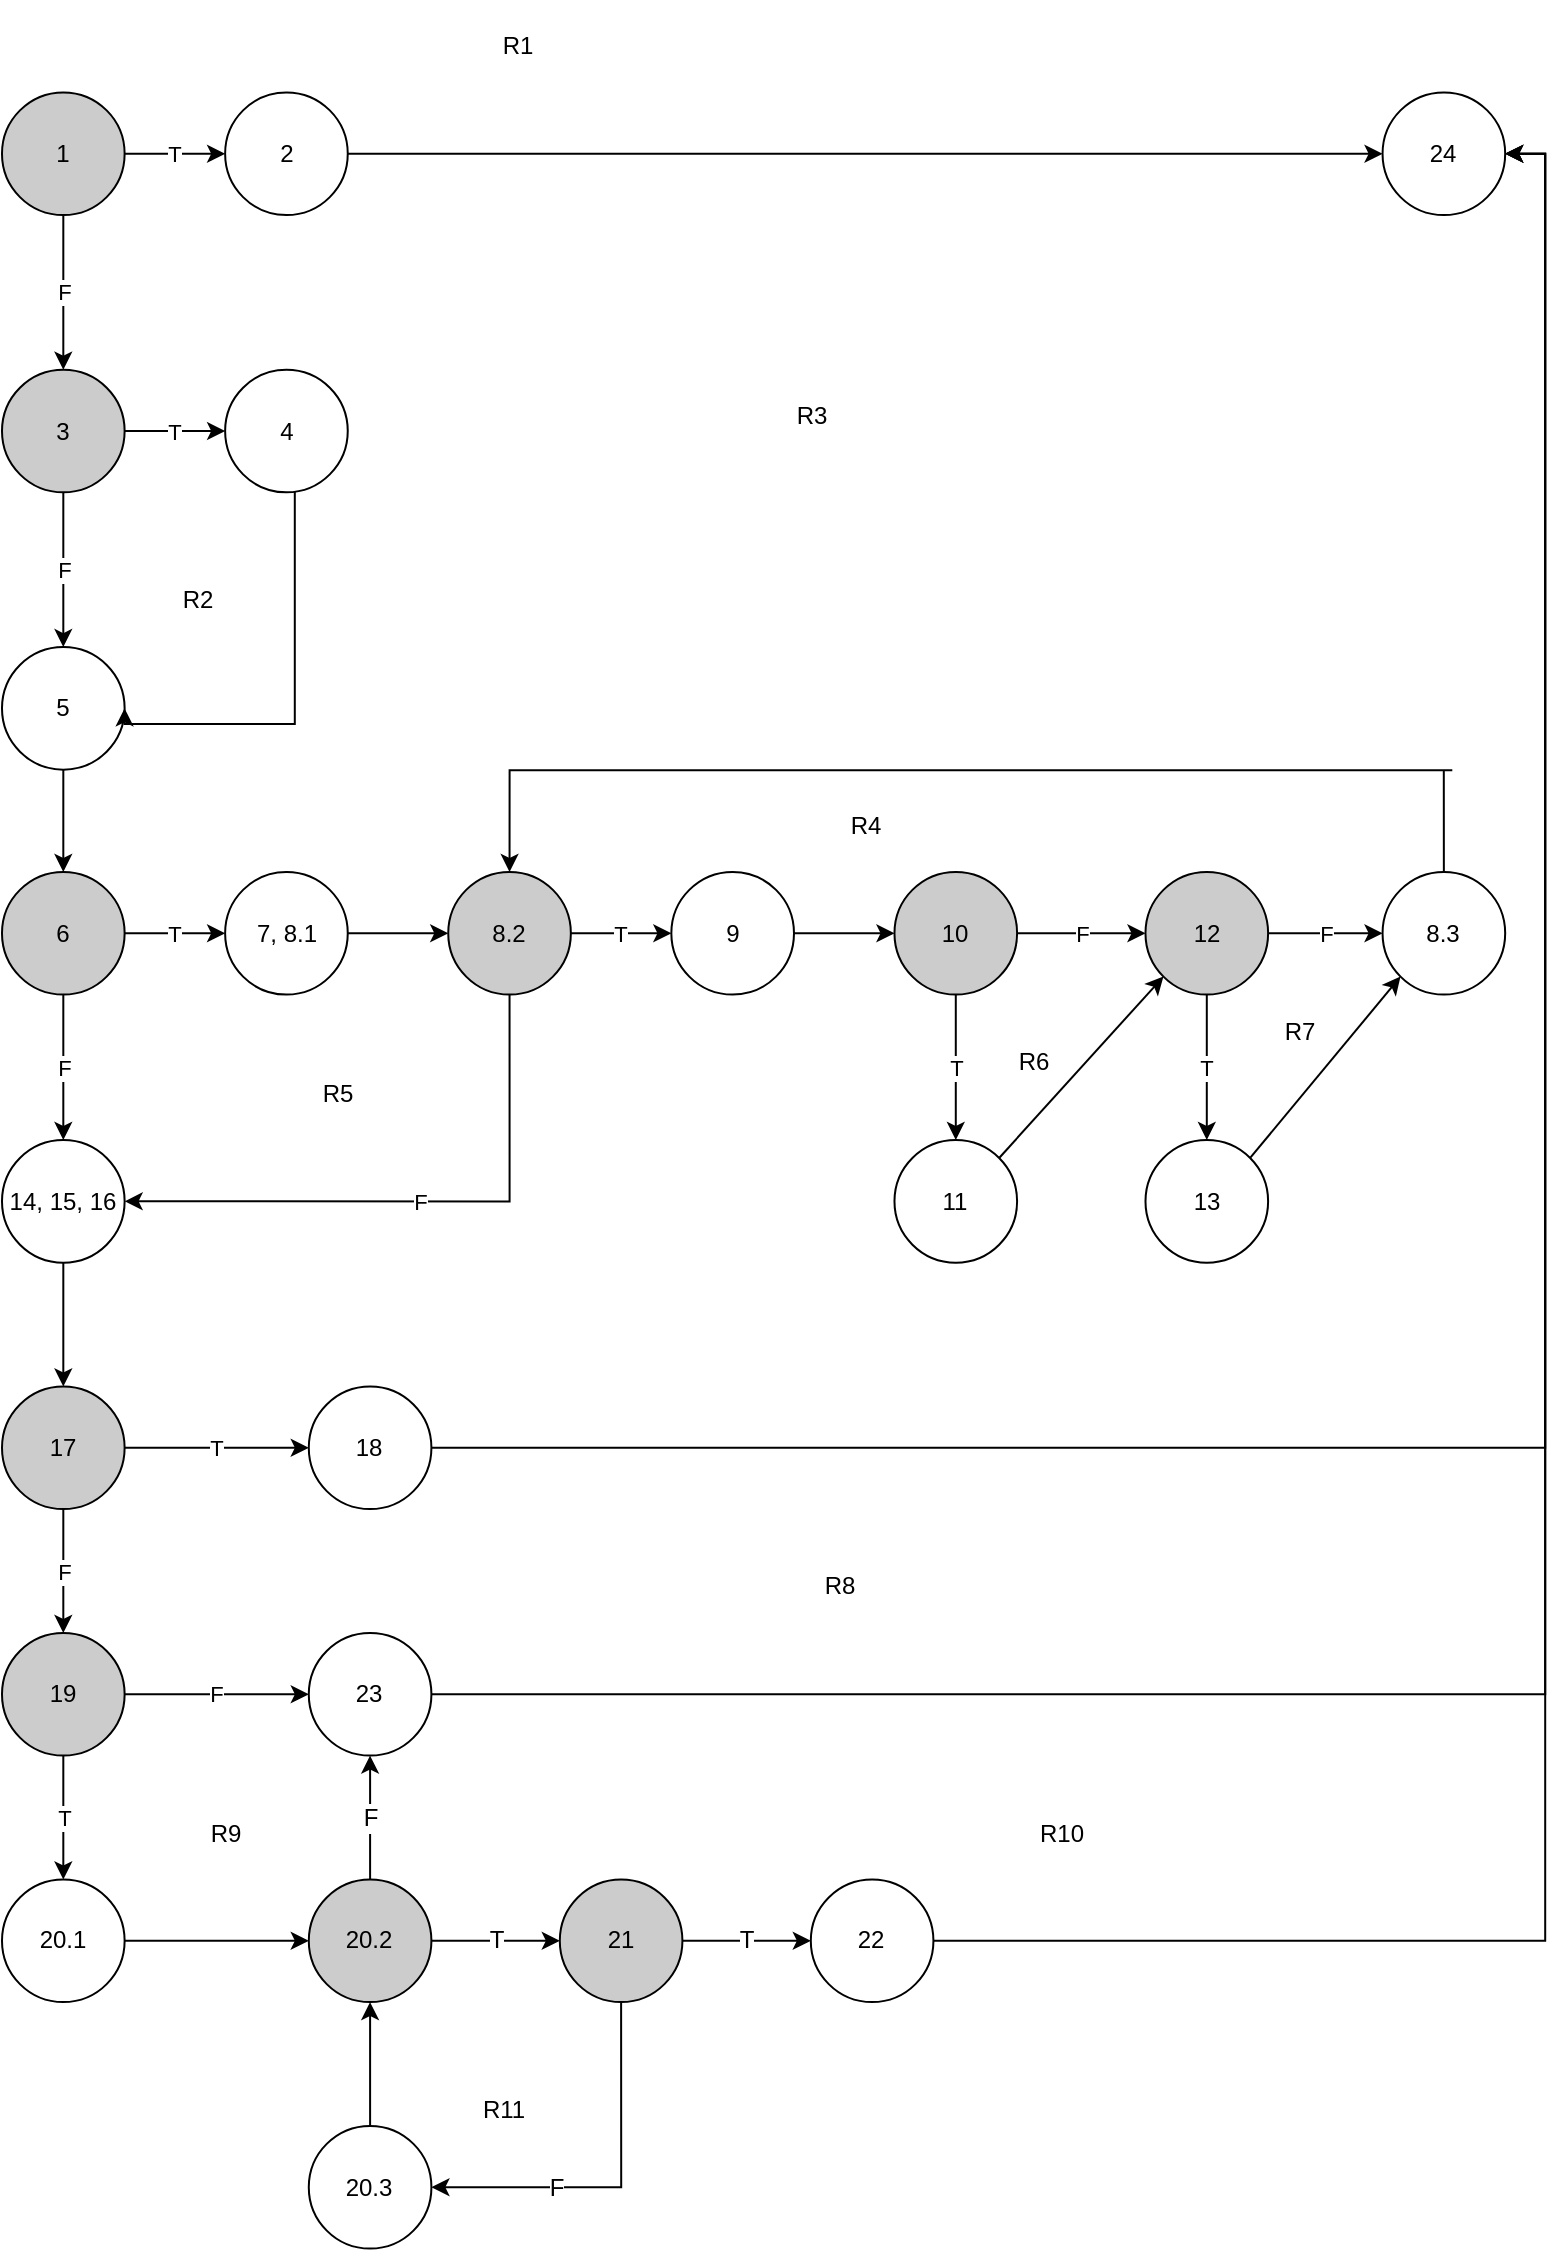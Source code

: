 <mxfile version="21.2.8" type="device">
  <diagram name="Page-1" id="rPyTbgEbK6NH7fgEcxm2">
    <mxGraphModel dx="1434" dy="839" grid="1" gridSize="10" guides="1" tooltips="1" connect="1" arrows="1" fold="1" page="1" pageScale="1" pageWidth="827" pageHeight="1169" math="0" shadow="0">
      <root>
        <mxCell id="0" />
        <mxCell id="1" parent="0" />
        <mxCell id="4mG5ghoS5k5o4R3h5Y_G-1" value="1" style="ellipse;whiteSpace=wrap;html=1;aspect=fixed;fillColor=#CCC;container=0;" parent="1" vertex="1">
          <mxGeometry x="40" y="56.216" width="61.315" height="61.315" as="geometry" />
        </mxCell>
        <mxCell id="4mG5ghoS5k5o4R3h5Y_G-2" value="2" style="ellipse;whiteSpace=wrap;html=1;aspect=fixed;fillColor=#fff;container=0;" parent="1" vertex="1">
          <mxGeometry x="151.56" y="56.216" width="61.315" height="61.315" as="geometry" />
        </mxCell>
        <mxCell id="4mG5ghoS5k5o4R3h5Y_G-4" value="T" style="edgeStyle=orthogonalEdgeStyle;rounded=0;orthogonalLoop=1;jettySize=auto;html=1;exitX=1;exitY=0.5;exitDx=0;exitDy=0;entryX=0;entryY=0.5;entryDx=0;entryDy=0;" parent="1" source="4mG5ghoS5k5o4R3h5Y_G-1" target="4mG5ghoS5k5o4R3h5Y_G-2" edge="1">
          <mxGeometry relative="1" as="geometry" />
        </mxCell>
        <mxCell id="4mG5ghoS5k5o4R3h5Y_G-3" value="24" style="ellipse;whiteSpace=wrap;html=1;aspect=fixed;fillColor=#fff;container=0;" parent="1" vertex="1">
          <mxGeometry x="730.275" y="56.216" width="61.315" height="61.315" as="geometry" />
        </mxCell>
        <mxCell id="4mG5ghoS5k5o4R3h5Y_G-5" style="edgeStyle=orthogonalEdgeStyle;rounded=0;orthogonalLoop=1;jettySize=auto;html=1;exitX=1;exitY=0.5;exitDx=0;exitDy=0;entryX=0;entryY=0.5;entryDx=0;entryDy=0;" parent="1" source="4mG5ghoS5k5o4R3h5Y_G-2" target="4mG5ghoS5k5o4R3h5Y_G-3" edge="1">
          <mxGeometry relative="1" as="geometry" />
        </mxCell>
        <mxCell id="4mG5ghoS5k5o4R3h5Y_G-11" value="3" style="ellipse;whiteSpace=wrap;html=1;aspect=fixed;fillColor=#CCC;container=0;" parent="1" vertex="1">
          <mxGeometry x="40" y="194.865" width="61.315" height="61.315" as="geometry" />
        </mxCell>
        <mxCell id="4mG5ghoS5k5o4R3h5Y_G-7" value="F" style="edgeStyle=orthogonalEdgeStyle;rounded=0;orthogonalLoop=1;jettySize=auto;html=1;exitX=0.5;exitY=1;exitDx=0;exitDy=0;entryX=0.5;entryY=0;entryDx=0;entryDy=0;" parent="1" source="4mG5ghoS5k5o4R3h5Y_G-1" target="4mG5ghoS5k5o4R3h5Y_G-11" edge="1">
          <mxGeometry relative="1" as="geometry">
            <mxPoint x="74.862" y="179.459" as="targetPoint" />
          </mxGeometry>
        </mxCell>
        <mxCell id="4mG5ghoS5k5o4R3h5Y_G-12" value="4" style="ellipse;whiteSpace=wrap;html=1;aspect=fixed;fillColor=#fff;container=0;" parent="1" vertex="1">
          <mxGeometry x="151.56" y="194.865" width="61.315" height="61.315" as="geometry" />
        </mxCell>
        <mxCell id="4mG5ghoS5k5o4R3h5Y_G-9" value="T" style="edgeStyle=orthogonalEdgeStyle;rounded=0;orthogonalLoop=1;jettySize=auto;html=1;exitX=1;exitY=0.5;exitDx=0;exitDy=0;entryX=0;entryY=0.5;entryDx=0;entryDy=0;" parent="1" source="4mG5ghoS5k5o4R3h5Y_G-11" target="4mG5ghoS5k5o4R3h5Y_G-12" edge="1">
          <mxGeometry relative="1" as="geometry" />
        </mxCell>
        <mxCell id="4mG5ghoS5k5o4R3h5Y_G-13" value="5" style="ellipse;whiteSpace=wrap;html=1;aspect=fixed;fillColor=#fff;container=0;" parent="1" vertex="1">
          <mxGeometry x="40" y="333.514" width="61.315" height="61.315" as="geometry" />
        </mxCell>
        <mxCell id="4mG5ghoS5k5o4R3h5Y_G-10" value="F" style="edgeStyle=orthogonalEdgeStyle;rounded=0;orthogonalLoop=1;jettySize=auto;html=1;exitX=0.5;exitY=1;exitDx=0;exitDy=0;entryX=0.5;entryY=0;entryDx=0;entryDy=0;" parent="1" source="4mG5ghoS5k5o4R3h5Y_G-11" target="4mG5ghoS5k5o4R3h5Y_G-13" edge="1">
          <mxGeometry relative="1" as="geometry" />
        </mxCell>
        <mxCell id="4mG5ghoS5k5o4R3h5Y_G-14" style="edgeStyle=orthogonalEdgeStyle;rounded=0;orthogonalLoop=1;jettySize=auto;html=1;entryX=1;entryY=0.5;entryDx=0;entryDy=0;" parent="1" source="4mG5ghoS5k5o4R3h5Y_G-12" target="4mG5ghoS5k5o4R3h5Y_G-13" edge="1">
          <mxGeometry relative="1" as="geometry">
            <Array as="points">
              <mxPoint x="186.422" y="372.027" />
            </Array>
          </mxGeometry>
        </mxCell>
        <mxCell id="4mG5ghoS5k5o4R3h5Y_G-15" value="6" style="ellipse;whiteSpace=wrap;html=1;aspect=fixed;fillColor=#CCC;container=0;" parent="1" vertex="1">
          <mxGeometry x="40" y="445.973" width="61.315" height="61.315" as="geometry" />
        </mxCell>
        <mxCell id="4mG5ghoS5k5o4R3h5Y_G-16" value="" style="edgeStyle=orthogonalEdgeStyle;rounded=0;orthogonalLoop=1;jettySize=auto;html=1;" parent="1" source="4mG5ghoS5k5o4R3h5Y_G-13" target="4mG5ghoS5k5o4R3h5Y_G-15" edge="1">
          <mxGeometry relative="1" as="geometry" />
        </mxCell>
        <mxCell id="4mG5ghoS5k5o4R3h5Y_G-17" value="14, 15, 16" style="ellipse;whiteSpace=wrap;html=1;aspect=fixed;fillColor=#fff;container=0;" parent="1" vertex="1">
          <mxGeometry x="40" y="580" width="61.315" height="61.315" as="geometry" />
        </mxCell>
        <mxCell id="4mG5ghoS5k5o4R3h5Y_G-18" value="F" style="edgeStyle=orthogonalEdgeStyle;rounded=0;orthogonalLoop=1;jettySize=auto;html=1;" parent="1" source="4mG5ghoS5k5o4R3h5Y_G-15" target="4mG5ghoS5k5o4R3h5Y_G-17" edge="1">
          <mxGeometry relative="1" as="geometry" />
        </mxCell>
        <mxCell id="4mG5ghoS5k5o4R3h5Y_G-19" value="7, 8.1" style="ellipse;whiteSpace=wrap;html=1;aspect=fixed;fillColor=#fff;container=0;" parent="1" vertex="1">
          <mxGeometry x="151.56" y="445.973" width="61.315" height="61.315" as="geometry" />
        </mxCell>
        <mxCell id="4mG5ghoS5k5o4R3h5Y_G-20" value="T" style="edgeStyle=orthogonalEdgeStyle;rounded=0;orthogonalLoop=1;jettySize=auto;html=1;" parent="1" source="4mG5ghoS5k5o4R3h5Y_G-15" target="4mG5ghoS5k5o4R3h5Y_G-19" edge="1">
          <mxGeometry relative="1" as="geometry" />
        </mxCell>
        <mxCell id="4mG5ghoS5k5o4R3h5Y_G-23" value="F" style="rounded=0;orthogonalLoop=1;jettySize=auto;html=1;entryX=1;entryY=0.5;entryDx=0;entryDy=0;exitX=0.5;exitY=1;exitDx=0;exitDy=0;edgeStyle=orthogonalEdgeStyle;" parent="1" source="4mG5ghoS5k5o4R3h5Y_G-21" target="4mG5ghoS5k5o4R3h5Y_G-17" edge="1">
          <mxGeometry relative="1" as="geometry">
            <mxPoint x="297.982" y="523" as="sourcePoint" />
            <mxPoint x="109.725" y="618.514" as="targetPoint" />
          </mxGeometry>
        </mxCell>
        <mxCell id="4mG5ghoS5k5o4R3h5Y_G-21" value="8.2" style="ellipse;whiteSpace=wrap;html=1;aspect=fixed;fillColor=#CCC;container=0;" parent="1" vertex="1">
          <mxGeometry x="263.119" y="445.973" width="61.315" height="61.315" as="geometry" />
        </mxCell>
        <mxCell id="4mG5ghoS5k5o4R3h5Y_G-22" value="" style="edgeStyle=orthogonalEdgeStyle;rounded=0;orthogonalLoop=1;jettySize=auto;html=1;" parent="1" source="4mG5ghoS5k5o4R3h5Y_G-19" target="4mG5ghoS5k5o4R3h5Y_G-21" edge="1">
          <mxGeometry relative="1" as="geometry" />
        </mxCell>
        <mxCell id="4mG5ghoS5k5o4R3h5Y_G-26" value="9" style="ellipse;whiteSpace=wrap;html=1;aspect=fixed;fillColor=#fff;container=0;" parent="1" vertex="1">
          <mxGeometry x="374.679" y="445.973" width="61.315" height="61.315" as="geometry" />
        </mxCell>
        <mxCell id="4mG5ghoS5k5o4R3h5Y_G-27" value="T" style="edgeStyle=orthogonalEdgeStyle;rounded=0;orthogonalLoop=1;jettySize=auto;html=1;" parent="1" source="4mG5ghoS5k5o4R3h5Y_G-21" target="4mG5ghoS5k5o4R3h5Y_G-26" edge="1">
          <mxGeometry relative="1" as="geometry" />
        </mxCell>
        <mxCell id="4mG5ghoS5k5o4R3h5Y_G-28" value="10" style="ellipse;whiteSpace=wrap;html=1;aspect=fixed;fillColor=#CCC;container=0;" parent="1" vertex="1">
          <mxGeometry x="486.239" y="445.973" width="61.315" height="61.315" as="geometry" />
        </mxCell>
        <mxCell id="4mG5ghoS5k5o4R3h5Y_G-29" value="" style="edgeStyle=orthogonalEdgeStyle;rounded=0;orthogonalLoop=1;jettySize=auto;html=1;" parent="1" source="4mG5ghoS5k5o4R3h5Y_G-26" target="4mG5ghoS5k5o4R3h5Y_G-28" edge="1">
          <mxGeometry relative="1" as="geometry" />
        </mxCell>
        <mxCell id="4mG5ghoS5k5o4R3h5Y_G-30" value="12" style="ellipse;whiteSpace=wrap;html=1;aspect=fixed;fillColor=#CCC;container=0;" parent="1" vertex="1">
          <mxGeometry x="611.743" y="445.973" width="61.315" height="61.315" as="geometry" />
        </mxCell>
        <mxCell id="4mG5ghoS5k5o4R3h5Y_G-31" value="F" style="edgeStyle=orthogonalEdgeStyle;rounded=0;orthogonalLoop=1;jettySize=auto;html=1;" parent="1" source="4mG5ghoS5k5o4R3h5Y_G-28" target="4mG5ghoS5k5o4R3h5Y_G-30" edge="1">
          <mxGeometry relative="1" as="geometry" />
        </mxCell>
        <mxCell id="4mG5ghoS5k5o4R3h5Y_G-32" value="13" style="ellipse;whiteSpace=wrap;html=1;aspect=fixed;fillColor=#fff;container=0;" parent="1" vertex="1">
          <mxGeometry x="611.743" y="580" width="61.315" height="61.315" as="geometry" />
        </mxCell>
        <mxCell id="4mG5ghoS5k5o4R3h5Y_G-36" value="T" style="edgeStyle=orthogonalEdgeStyle;rounded=0;orthogonalLoop=1;jettySize=auto;html=1;" parent="1" source="4mG5ghoS5k5o4R3h5Y_G-30" target="4mG5ghoS5k5o4R3h5Y_G-32" edge="1">
          <mxGeometry relative="1" as="geometry" />
        </mxCell>
        <mxCell id="4mG5ghoS5k5o4R3h5Y_G-35" style="rounded=0;orthogonalLoop=1;jettySize=auto;html=1;exitX=1;exitY=0;exitDx=0;exitDy=0;entryX=0;entryY=1;entryDx=0;entryDy=0;" parent="1" source="4mG5ghoS5k5o4R3h5Y_G-33" target="4mG5ghoS5k5o4R3h5Y_G-30" edge="1">
          <mxGeometry relative="1" as="geometry" />
        </mxCell>
        <mxCell id="4mG5ghoS5k5o4R3h5Y_G-33" value="11" style="ellipse;whiteSpace=wrap;html=1;aspect=fixed;fillColor=#fff;container=0;" parent="1" vertex="1">
          <mxGeometry x="486.239" y="580" width="61.315" height="61.315" as="geometry" />
        </mxCell>
        <mxCell id="4mG5ghoS5k5o4R3h5Y_G-34" value="T" style="edgeStyle=orthogonalEdgeStyle;rounded=0;orthogonalLoop=1;jettySize=auto;html=1;" parent="1" source="4mG5ghoS5k5o4R3h5Y_G-28" target="4mG5ghoS5k5o4R3h5Y_G-33" edge="1">
          <mxGeometry relative="1" as="geometry" />
        </mxCell>
        <mxCell id="4mG5ghoS5k5o4R3h5Y_G-41" style="edgeStyle=orthogonalEdgeStyle;rounded=0;orthogonalLoop=1;jettySize=auto;html=1;exitX=0.5;exitY=0;exitDx=0;exitDy=0;entryX=0.5;entryY=0;entryDx=0;entryDy=0;" parent="1" source="4mG5ghoS5k5o4R3h5Y_G-37" target="4mG5ghoS5k5o4R3h5Y_G-21" edge="1">
          <mxGeometry relative="1" as="geometry">
            <Array as="points">
              <mxPoint x="765.138" y="395.135" />
              <mxPoint x="297.982" y="395.135" />
            </Array>
          </mxGeometry>
        </mxCell>
        <mxCell id="4mG5ghoS5k5o4R3h5Y_G-37" value="8.3" style="ellipse;whiteSpace=wrap;html=1;aspect=fixed;fillColor=#fff;container=0;" parent="1" vertex="1">
          <mxGeometry x="730.275" y="445.973" width="61.315" height="61.315" as="geometry" />
        </mxCell>
        <mxCell id="4mG5ghoS5k5o4R3h5Y_G-40" value="F" style="edgeStyle=orthogonalEdgeStyle;rounded=0;orthogonalLoop=1;jettySize=auto;html=1;" parent="1" source="4mG5ghoS5k5o4R3h5Y_G-30" target="4mG5ghoS5k5o4R3h5Y_G-37" edge="1">
          <mxGeometry relative="1" as="geometry" />
        </mxCell>
        <mxCell id="4mG5ghoS5k5o4R3h5Y_G-39" style="rounded=0;orthogonalLoop=1;jettySize=auto;html=1;exitX=1;exitY=0;exitDx=0;exitDy=0;entryX=0;entryY=1;entryDx=0;entryDy=0;" parent="1" source="4mG5ghoS5k5o4R3h5Y_G-32" target="4mG5ghoS5k5o4R3h5Y_G-37" edge="1">
          <mxGeometry relative="1" as="geometry">
            <mxPoint x="717.725" y="627.757" as="sourcePoint" />
            <mxPoint x="793.028" y="549.189" as="targetPoint" />
          </mxGeometry>
        </mxCell>
        <mxCell id="4mG5ghoS5k5o4R3h5Y_G-45" value="17" style="ellipse;whiteSpace=wrap;html=1;aspect=fixed;fillColor=#CCC;container=0;" parent="1" vertex="1">
          <mxGeometry x="40" y="703.243" width="61.315" height="61.315" as="geometry" />
        </mxCell>
        <mxCell id="4mG5ghoS5k5o4R3h5Y_G-46" value="" style="edgeStyle=orthogonalEdgeStyle;rounded=0;orthogonalLoop=1;jettySize=auto;html=1;" parent="1" source="4mG5ghoS5k5o4R3h5Y_G-17" target="4mG5ghoS5k5o4R3h5Y_G-45" edge="1">
          <mxGeometry relative="1" as="geometry" />
        </mxCell>
        <mxCell id="4mG5ghoS5k5o4R3h5Y_G-51" style="edgeStyle=orthogonalEdgeStyle;rounded=0;orthogonalLoop=1;jettySize=auto;html=1;exitX=1;exitY=0.5;exitDx=0;exitDy=0;entryX=1;entryY=0.5;entryDx=0;entryDy=0;" parent="1" source="4mG5ghoS5k5o4R3h5Y_G-49" target="4mG5ghoS5k5o4R3h5Y_G-3" edge="1">
          <mxGeometry relative="1" as="geometry" />
        </mxCell>
        <mxCell id="4mG5ghoS5k5o4R3h5Y_G-49" value="18" style="ellipse;whiteSpace=wrap;html=1;aspect=fixed;fillColor=#fff;container=0;" parent="1" vertex="1">
          <mxGeometry x="193.394" y="703.243" width="61.315" height="61.315" as="geometry" />
        </mxCell>
        <mxCell id="4mG5ghoS5k5o4R3h5Y_G-50" value="T" style="edgeStyle=orthogonalEdgeStyle;rounded=0;orthogonalLoop=1;jettySize=auto;html=1;" parent="1" source="4mG5ghoS5k5o4R3h5Y_G-45" target="4mG5ghoS5k5o4R3h5Y_G-49" edge="1">
          <mxGeometry relative="1" as="geometry" />
        </mxCell>
        <mxCell id="4mG5ghoS5k5o4R3h5Y_G-52" value="19" style="ellipse;whiteSpace=wrap;html=1;aspect=fixed;fillColor=#CCC;container=0;" parent="1" vertex="1">
          <mxGeometry x="40" y="826.486" width="61.315" height="61.315" as="geometry" />
        </mxCell>
        <mxCell id="4mG5ghoS5k5o4R3h5Y_G-53" value="F" style="edgeStyle=orthogonalEdgeStyle;rounded=0;orthogonalLoop=1;jettySize=auto;html=1;" parent="1" source="4mG5ghoS5k5o4R3h5Y_G-45" target="4mG5ghoS5k5o4R3h5Y_G-52" edge="1">
          <mxGeometry relative="1" as="geometry" />
        </mxCell>
        <mxCell id="4mG5ghoS5k5o4R3h5Y_G-54" value="F" style="edgeStyle=orthogonalEdgeStyle;rounded=0;orthogonalLoop=1;jettySize=auto;html=1;exitX=1;exitY=0.5;exitDx=0;exitDy=0;" parent="1" source="4mG5ghoS5k5o4R3h5Y_G-52" target="4mG5ghoS5k5o4R3h5Y_G-55" edge="1">
          <mxGeometry relative="1" as="geometry">
            <mxPoint x="123.67" y="865" as="sourcePoint" />
          </mxGeometry>
        </mxCell>
        <mxCell id="4mG5ghoS5k5o4R3h5Y_G-55" value="23" style="ellipse;whiteSpace=wrap;html=1;aspect=fixed;fillColor=#fff;container=0;" parent="1" vertex="1">
          <mxGeometry x="193.394" y="826.486" width="61.315" height="61.315" as="geometry" />
        </mxCell>
        <mxCell id="4mG5ghoS5k5o4R3h5Y_G-56" style="edgeStyle=orthogonalEdgeStyle;rounded=0;orthogonalLoop=1;jettySize=auto;html=1;exitX=1;exitY=0.5;exitDx=0;exitDy=0;entryX=1;entryY=0.5;entryDx=0;entryDy=0;" parent="1" source="4mG5ghoS5k5o4R3h5Y_G-55" target="4mG5ghoS5k5o4R3h5Y_G-3" edge="1">
          <mxGeometry relative="1" as="geometry">
            <mxPoint x="277.064" y="757.162" as="sourcePoint" />
            <mxPoint x="1057.982" y="110.135" as="targetPoint" />
          </mxGeometry>
        </mxCell>
        <mxCell id="4mG5ghoS5k5o4R3h5Y_G-57" value="20.1" style="ellipse;whiteSpace=wrap;html=1;aspect=fixed;fillColor=#fff;container=0;" parent="1" vertex="1">
          <mxGeometry x="40" y="949.73" width="61.315" height="61.315" as="geometry" />
        </mxCell>
        <mxCell id="4mG5ghoS5k5o4R3h5Y_G-58" value="T" style="edgeStyle=orthogonalEdgeStyle;rounded=0;orthogonalLoop=1;jettySize=auto;html=1;" parent="1" source="4mG5ghoS5k5o4R3h5Y_G-52" target="4mG5ghoS5k5o4R3h5Y_G-57" edge="1">
          <mxGeometry relative="1" as="geometry" />
        </mxCell>
        <mxCell id="4mG5ghoS5k5o4R3h5Y_G-65" value="F" style="edgeStyle=orthogonalEdgeStyle;rounded=0;orthogonalLoop=1;jettySize=auto;html=1;fontFamily=Helvetica;fontSize=12;fontColor=default;" parent="1" source="4mG5ghoS5k5o4R3h5Y_G-61" target="4mG5ghoS5k5o4R3h5Y_G-55" edge="1">
          <mxGeometry relative="1" as="geometry" />
        </mxCell>
        <mxCell id="4mG5ghoS5k5o4R3h5Y_G-61" value="20.2" style="ellipse;whiteSpace=wrap;html=1;aspect=fixed;fillColor=#CCC;container=0;" parent="1" vertex="1">
          <mxGeometry x="193.394" y="949.73" width="61.315" height="61.315" as="geometry" />
        </mxCell>
        <mxCell id="4mG5ghoS5k5o4R3h5Y_G-62" value="" style="edgeStyle=orthogonalEdgeStyle;rounded=0;orthogonalLoop=1;jettySize=auto;html=1;fontFamily=Helvetica;fontSize=12;fontColor=default;" parent="1" source="4mG5ghoS5k5o4R3h5Y_G-57" target="4mG5ghoS5k5o4R3h5Y_G-61" edge="1">
          <mxGeometry relative="1" as="geometry" />
        </mxCell>
        <mxCell id="4mG5ghoS5k5o4R3h5Y_G-66" value="21" style="ellipse;whiteSpace=wrap;html=1;aspect=fixed;fillColor=#CCC;container=0;" parent="1" vertex="1">
          <mxGeometry x="318.899" y="949.73" width="61.315" height="61.315" as="geometry" />
        </mxCell>
        <mxCell id="4mG5ghoS5k5o4R3h5Y_G-67" value="T" style="edgeStyle=orthogonalEdgeStyle;rounded=0;orthogonalLoop=1;jettySize=auto;html=1;fontFamily=Helvetica;fontSize=12;fontColor=default;" parent="1" source="4mG5ghoS5k5o4R3h5Y_G-61" target="4mG5ghoS5k5o4R3h5Y_G-66" edge="1">
          <mxGeometry relative="1" as="geometry" />
        </mxCell>
        <mxCell id="4mG5ghoS5k5o4R3h5Y_G-69" value="" style="edgeStyle=orthogonalEdgeStyle;rounded=0;orthogonalLoop=1;jettySize=auto;html=1;fontFamily=Helvetica;fontSize=12;fontColor=default;" parent="1" source="4mG5ghoS5k5o4R3h5Y_G-68" target="4mG5ghoS5k5o4R3h5Y_G-61" edge="1">
          <mxGeometry relative="1" as="geometry" />
        </mxCell>
        <mxCell id="4mG5ghoS5k5o4R3h5Y_G-68" value="20.3" style="ellipse;whiteSpace=wrap;html=1;aspect=fixed;fillColor=#fff;container=0;" parent="1" vertex="1">
          <mxGeometry x="193.394" y="1072.973" width="61.315" height="61.315" as="geometry" />
        </mxCell>
        <mxCell id="4mG5ghoS5k5o4R3h5Y_G-70" value="F" style="edgeStyle=orthogonalEdgeStyle;rounded=0;orthogonalLoop=1;jettySize=auto;html=1;exitX=0.5;exitY=1;exitDx=0;exitDy=0;entryX=1;entryY=0.5;entryDx=0;entryDy=0;fontFamily=Helvetica;fontSize=12;fontColor=default;" parent="1" source="4mG5ghoS5k5o4R3h5Y_G-66" target="4mG5ghoS5k5o4R3h5Y_G-68" edge="1">
          <mxGeometry x="0.333" relative="1" as="geometry">
            <mxPoint as="offset" />
          </mxGeometry>
        </mxCell>
        <mxCell id="4mG5ghoS5k5o4R3h5Y_G-73" style="edgeStyle=orthogonalEdgeStyle;rounded=0;orthogonalLoop=1;jettySize=auto;html=1;exitX=1;exitY=0.5;exitDx=0;exitDy=0;entryX=1;entryY=0.5;entryDx=0;entryDy=0;fontFamily=Helvetica;fontSize=12;fontColor=default;" parent="1" source="4mG5ghoS5k5o4R3h5Y_G-71" target="4mG5ghoS5k5o4R3h5Y_G-3" edge="1">
          <mxGeometry relative="1" as="geometry" />
        </mxCell>
        <mxCell id="4mG5ghoS5k5o4R3h5Y_G-71" value="22" style="ellipse;whiteSpace=wrap;html=1;aspect=fixed;fillColor=#fff;container=0;" parent="1" vertex="1">
          <mxGeometry x="444.404" y="949.73" width="61.315" height="61.315" as="geometry" />
        </mxCell>
        <mxCell id="4mG5ghoS5k5o4R3h5Y_G-74" value="R1" style="text;html=1;strokeColor=none;fillColor=none;align=center;verticalAlign=middle;whiteSpace=wrap;rounded=0;fontSize=12;fontFamily=Helvetica;fontColor=default;container=0;" parent="1" vertex="1">
          <mxGeometry x="256.147" y="10" width="83.67" height="46.216" as="geometry" />
        </mxCell>
        <mxCell id="4mG5ghoS5k5o4R3h5Y_G-75" value="R2" style="text;html=1;strokeColor=none;fillColor=none;align=center;verticalAlign=middle;whiteSpace=wrap;rounded=0;fontSize=12;fontFamily=Helvetica;fontColor=default;container=0;" parent="1" vertex="1">
          <mxGeometry x="95.78" y="287.297" width="83.67" height="46.216" as="geometry" />
        </mxCell>
        <mxCell id="4mG5ghoS5k5o4R3h5Y_G-76" value="R3" style="text;html=1;strokeColor=none;fillColor=none;align=center;verticalAlign=middle;whiteSpace=wrap;rounded=0;fontSize=12;fontFamily=Helvetica;fontColor=default;container=0;" parent="1" vertex="1">
          <mxGeometry x="402.569" y="194.865" width="83.67" height="46.216" as="geometry" />
        </mxCell>
        <mxCell id="4mG5ghoS5k5o4R3h5Y_G-77" value="R4" style="text;html=1;strokeColor=none;fillColor=none;align=center;verticalAlign=middle;whiteSpace=wrap;rounded=0;fontSize=12;fontFamily=Helvetica;fontColor=default;container=0;" parent="1" vertex="1">
          <mxGeometry x="430.459" y="399.757" width="83.67" height="46.216" as="geometry" />
        </mxCell>
        <mxCell id="4mG5ghoS5k5o4R3h5Y_G-78" value="R5" style="text;html=1;strokeColor=none;fillColor=none;align=center;verticalAlign=middle;whiteSpace=wrap;rounded=0;fontSize=12;fontFamily=Helvetica;fontColor=default;container=0;" parent="1" vertex="1">
          <mxGeometry x="165.505" y="533.784" width="83.67" height="46.216" as="geometry" />
        </mxCell>
        <mxCell id="4mG5ghoS5k5o4R3h5Y_G-79" value="R6" style="text;html=1;strokeColor=none;fillColor=none;align=center;verticalAlign=middle;whiteSpace=wrap;rounded=0;fontSize=12;fontFamily=Helvetica;fontColor=default;container=0;" parent="1" vertex="1">
          <mxGeometry x="514.128" y="518.378" width="83.67" height="46.216" as="geometry" />
        </mxCell>
        <mxCell id="4mG5ghoS5k5o4R3h5Y_G-80" value="R7" style="text;html=1;strokeColor=none;fillColor=none;align=center;verticalAlign=middle;whiteSpace=wrap;rounded=0;fontSize=12;fontFamily=Helvetica;fontColor=default;container=0;" parent="1" vertex="1">
          <mxGeometry x="646.606" y="502.973" width="83.67" height="46.216" as="geometry" />
        </mxCell>
        <mxCell id="4mG5ghoS5k5o4R3h5Y_G-81" value="R11" style="text;html=1;strokeColor=none;fillColor=none;align=center;verticalAlign=middle;whiteSpace=wrap;rounded=0;fontSize=12;fontFamily=Helvetica;fontColor=default;container=0;" parent="1" vertex="1">
          <mxGeometry x="249.174" y="1042.162" width="83.67" height="46.216" as="geometry" />
        </mxCell>
        <mxCell id="4mG5ghoS5k5o4R3h5Y_G-82" value="R10" style="text;html=1;strokeColor=none;fillColor=none;align=center;verticalAlign=middle;whiteSpace=wrap;rounded=0;fontSize=12;fontFamily=Helvetica;fontColor=default;container=0;" parent="1" vertex="1">
          <mxGeometry x="528.073" y="903.514" width="83.67" height="46.216" as="geometry" />
        </mxCell>
        <mxCell id="4mG5ghoS5k5o4R3h5Y_G-83" value="R9" style="text;html=1;strokeColor=none;fillColor=none;align=center;verticalAlign=middle;whiteSpace=wrap;rounded=0;fontSize=12;fontFamily=Helvetica;fontColor=default;container=0;" parent="1" vertex="1">
          <mxGeometry x="109.725" y="903.514" width="83.67" height="46.216" as="geometry" />
        </mxCell>
        <mxCell id="4mG5ghoS5k5o4R3h5Y_G-84" value="R8" style="text;html=1;strokeColor=none;fillColor=none;align=center;verticalAlign=middle;whiteSpace=wrap;rounded=0;fontSize=12;fontFamily=Helvetica;fontColor=default;container=0;" parent="1" vertex="1">
          <mxGeometry x="416.514" y="780.27" width="83.67" height="46.216" as="geometry" />
        </mxCell>
        <mxCell id="4mG5ghoS5k5o4R3h5Y_G-72" value="T" style="edgeStyle=orthogonalEdgeStyle;rounded=0;orthogonalLoop=1;jettySize=auto;html=1;fontFamily=Helvetica;fontSize=12;fontColor=default;" parent="1" source="4mG5ghoS5k5o4R3h5Y_G-66" target="4mG5ghoS5k5o4R3h5Y_G-71" edge="1">
          <mxGeometry relative="1" as="geometry" />
        </mxCell>
      </root>
    </mxGraphModel>
  </diagram>
</mxfile>
